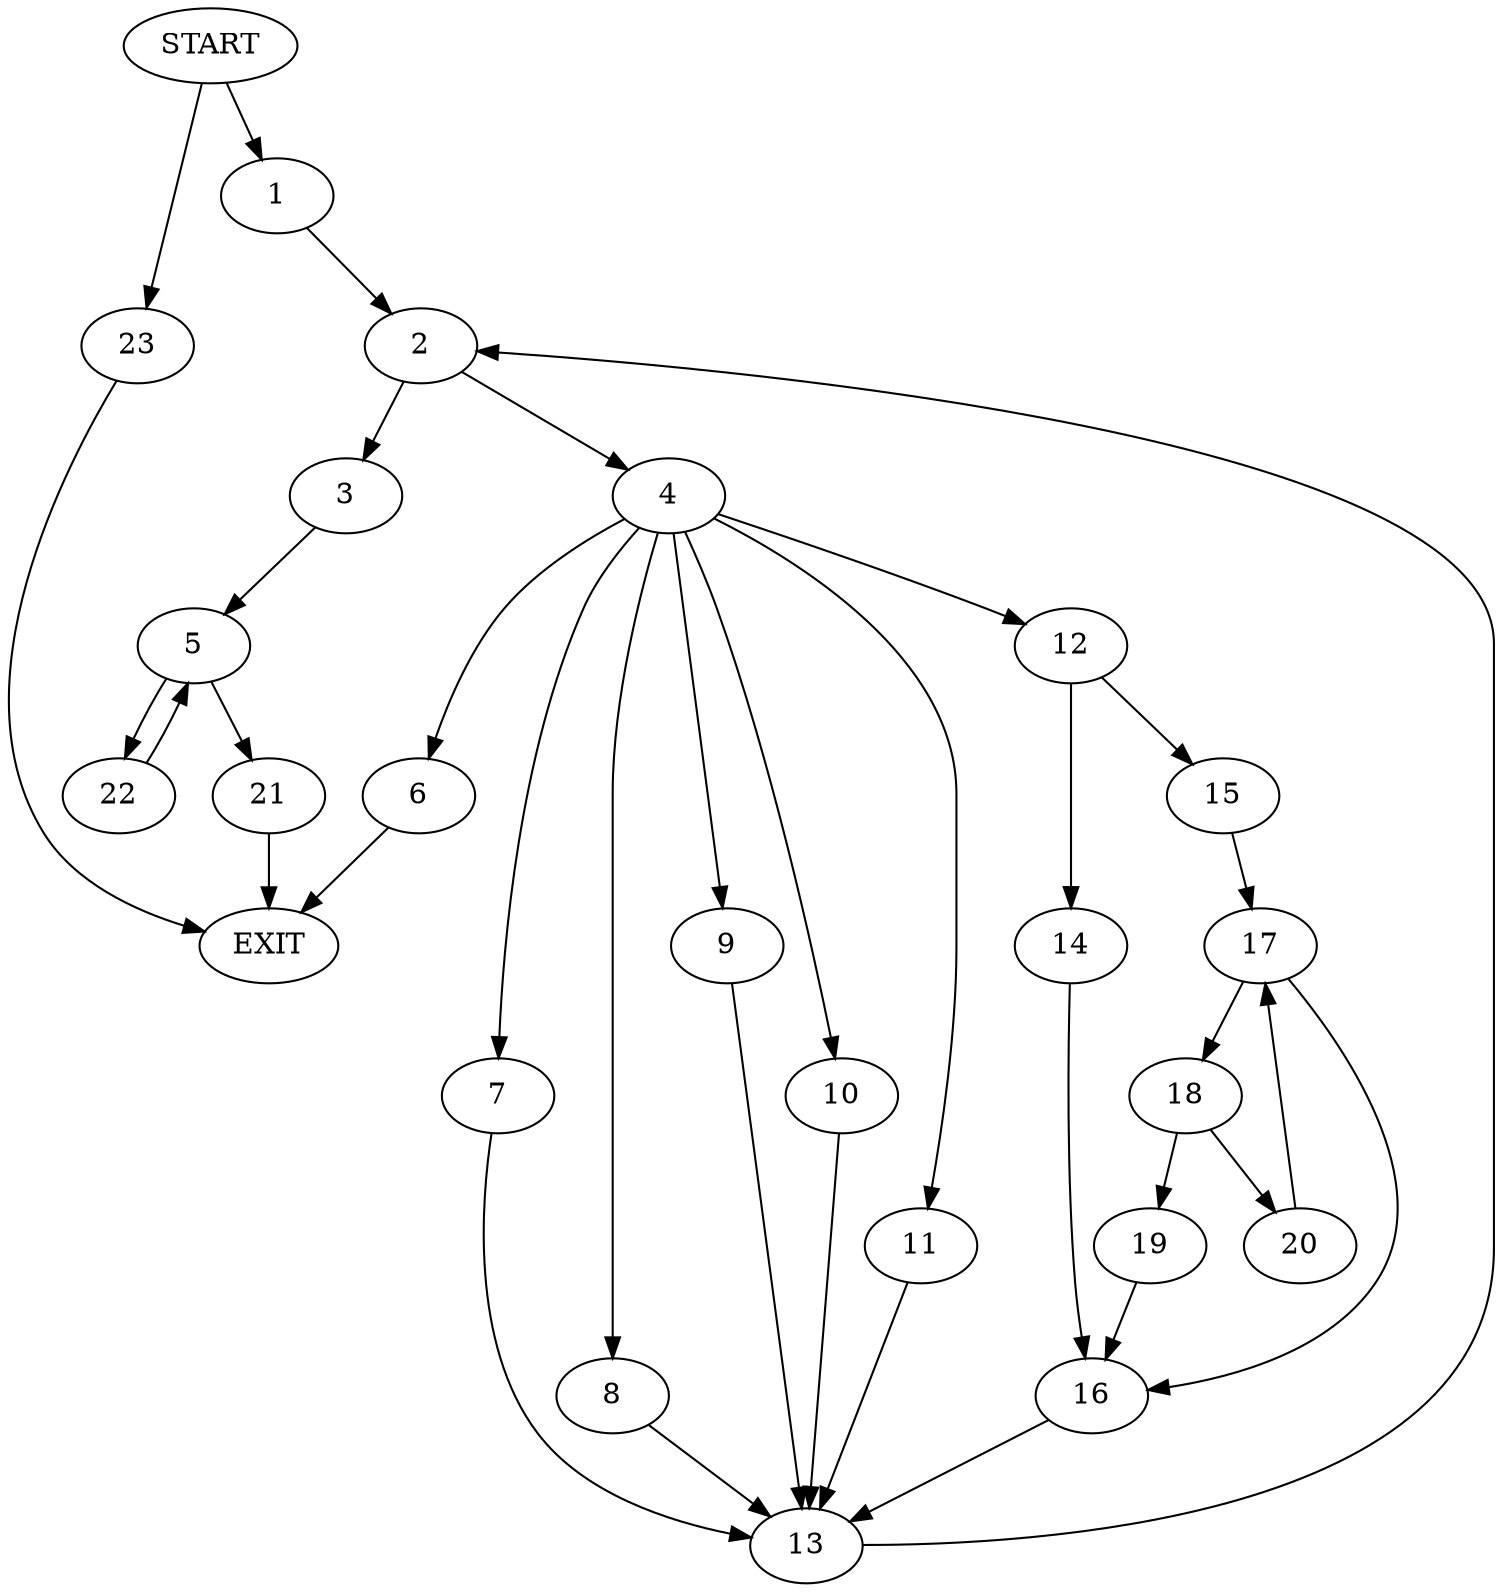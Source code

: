 digraph {
0 [label="START"]
24 [label="EXIT"]
0 -> 1
1 -> 2
2 -> 3
2 -> 4
3 -> 5
4 -> 6
4 -> 7
4 -> 8
4 -> 9
4 -> 10
4 -> 11
4 -> 12
11 -> 13
10 -> 13
8 -> 13
6 -> 24
7 -> 13
12 -> 14
12 -> 15
9 -> 13
13 -> 2
14 -> 16
15 -> 17
16 -> 13
17 -> 16
17 -> 18
18 -> 19
18 -> 20
19 -> 16
20 -> 17
5 -> 21
5 -> 22
21 -> 24
22 -> 5
0 -> 23
23 -> 24
}
